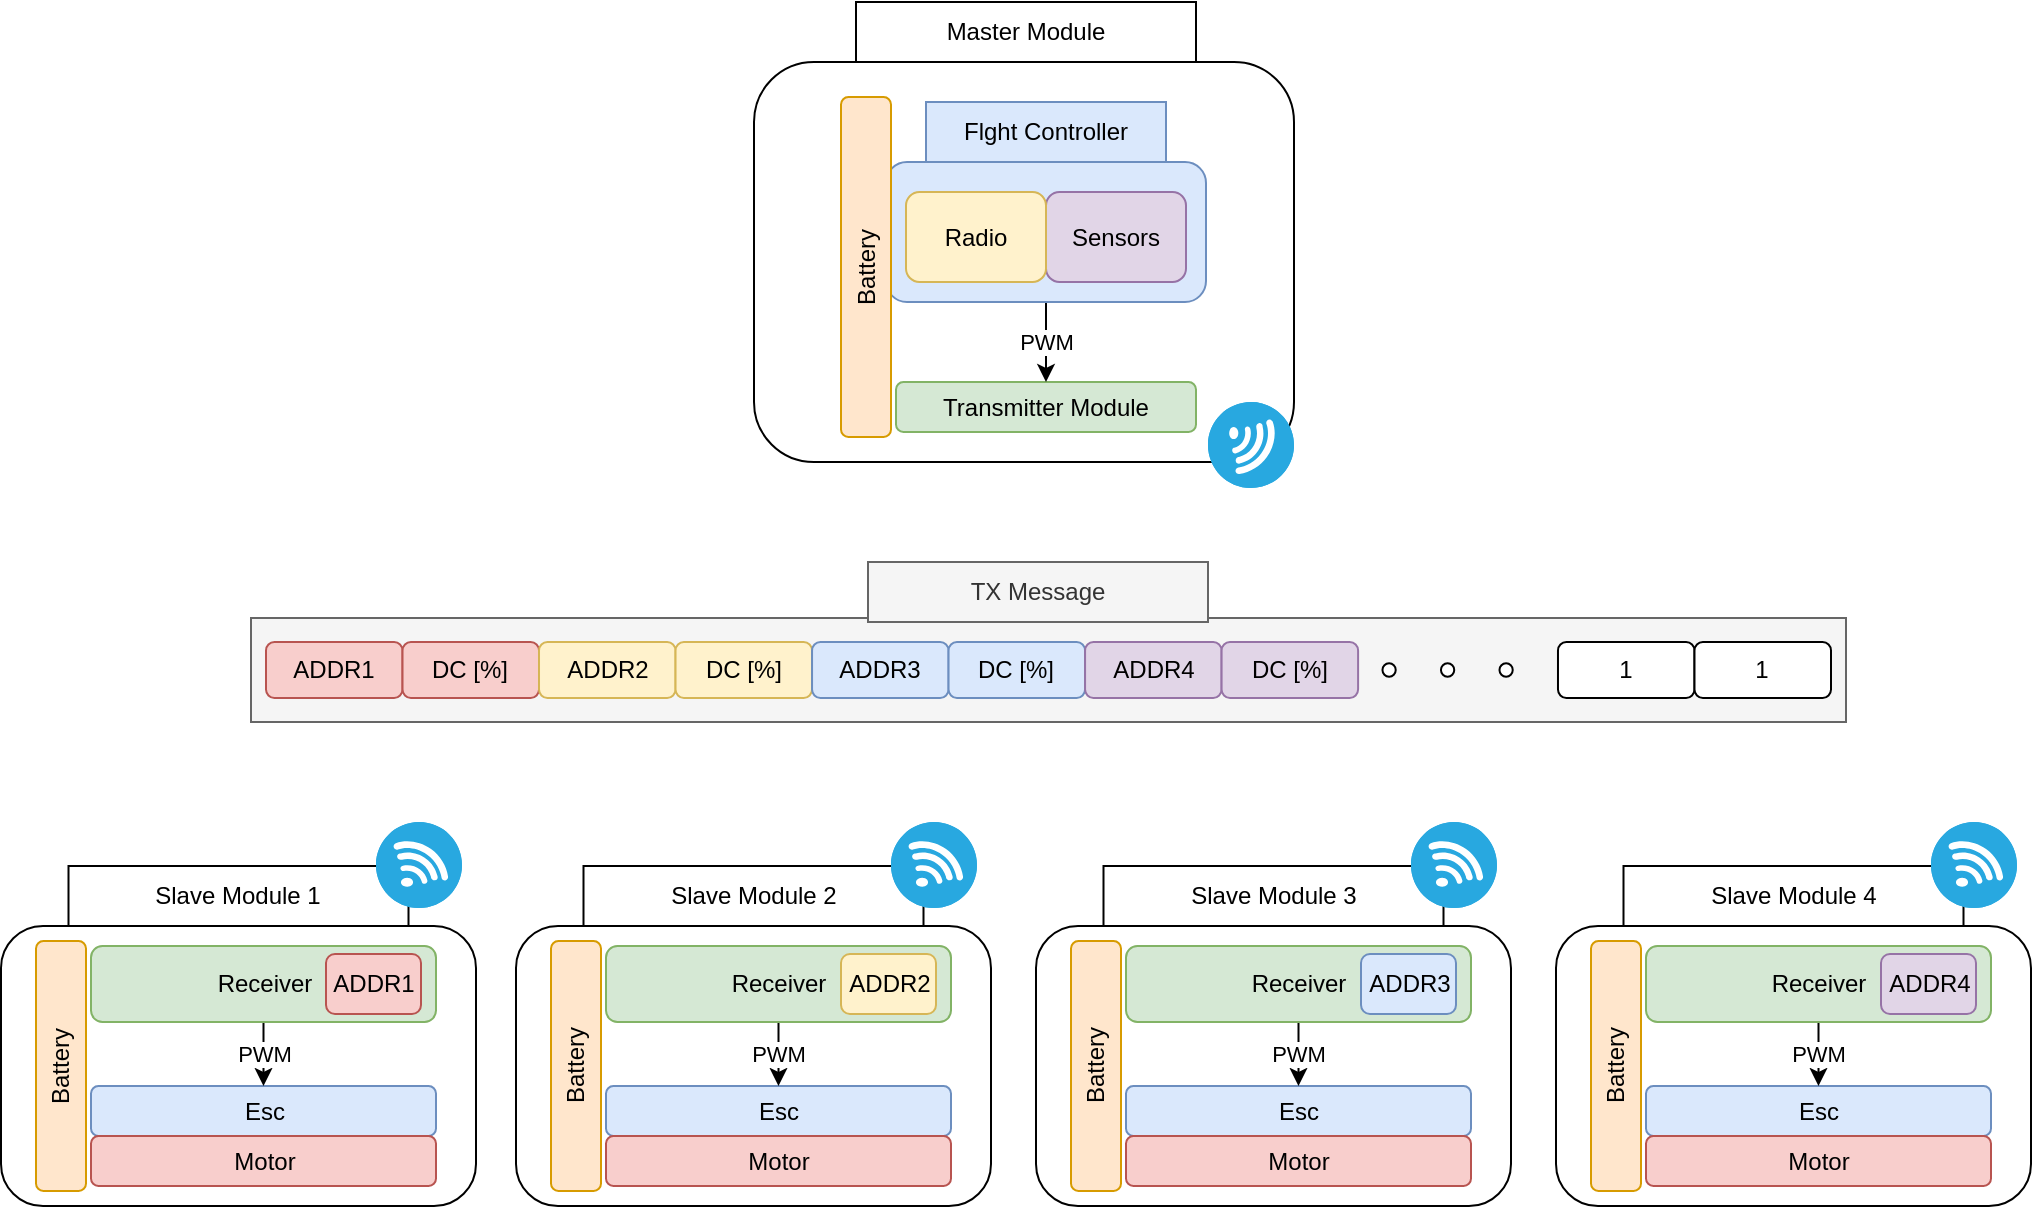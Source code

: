 <mxfile version="21.2.2" type="github">
  <diagram name="Pagina-1" id="vlm6lB6ihGMq4pOWuhoI">
    <mxGraphModel dx="1221" dy="668" grid="0" gridSize="10" guides="1" tooltips="1" connect="1" arrows="1" fold="1" page="1" pageScale="1" pageWidth="1169" pageHeight="827" math="0" shadow="0">
      <root>
        <mxCell id="0" />
        <mxCell id="1" parent="0" />
        <mxCell id="P0oKsgv2b1vY-4PQph8e-1" value="" style="rounded=1;whiteSpace=wrap;html=1;" parent="1" vertex="1">
          <mxGeometry x="452" y="134" width="270" height="200" as="geometry" />
        </mxCell>
        <mxCell id="P0oKsgv2b1vY-4PQph8e-2" value="Master Module" style="rounded=0;whiteSpace=wrap;html=1;" parent="1" vertex="1">
          <mxGeometry x="503" y="104" width="170" height="30" as="geometry" />
        </mxCell>
        <mxCell id="P0oKsgv2b1vY-4PQph8e-3" value="" style="fillColor=#28A8E0;verticalLabelPosition=bottom;sketch=0;html=1;strokeColor=#ffffff;verticalAlign=top;align=center;points=[[0.145,0.145,0],[0.5,0,0],[0.855,0.145,0],[1,0.5,0],[0.855,0.855,0],[0.5,1,0],[0.145,0.855,0],[0,0.5,0]];pointerEvents=1;shape=mxgraph.cisco_safe.compositeIcon;bgIcon=ellipse;resIcon=mxgraph.cisco_safe.capability.wireless_connection;rotation=90;" parent="1" vertex="1">
          <mxGeometry x="679" y="304" width="43" height="43" as="geometry" />
        </mxCell>
        <mxCell id="P0oKsgv2b1vY-4PQph8e-4" value="Transmitter Module" style="rounded=1;whiteSpace=wrap;html=1;fillColor=#d5e8d4;strokeColor=#82b366;" parent="1" vertex="1">
          <mxGeometry x="523" y="294" width="150" height="25" as="geometry" />
        </mxCell>
        <mxCell id="P0oKsgv2b1vY-4PQph8e-5" value="PWM" style="edgeStyle=orthogonalEdgeStyle;rounded=0;orthogonalLoop=1;jettySize=auto;html=1;exitX=0.5;exitY=1;exitDx=0;exitDy=0;entryX=0.5;entryY=0;entryDx=0;entryDy=0;" parent="1" source="P0oKsgv2b1vY-4PQph8e-7" target="P0oKsgv2b1vY-4PQph8e-4" edge="1">
          <mxGeometry relative="1" as="geometry" />
        </mxCell>
        <mxCell id="P0oKsgv2b1vY-4PQph8e-6" value="" style="group" parent="1" vertex="1" connectable="0">
          <mxGeometry x="518" y="154" width="160" height="100" as="geometry" />
        </mxCell>
        <mxCell id="P0oKsgv2b1vY-4PQph8e-7" value="" style="rounded=1;whiteSpace=wrap;html=1;fillColor=#dae8fc;strokeColor=#6c8ebf;" parent="P0oKsgv2b1vY-4PQph8e-6" vertex="1">
          <mxGeometry y="30" width="160" height="70" as="geometry" />
        </mxCell>
        <mxCell id="P0oKsgv2b1vY-4PQph8e-8" value="Sensors" style="rounded=1;whiteSpace=wrap;html=1;fillColor=#e1d5e7;strokeColor=#9673a6;" parent="P0oKsgv2b1vY-4PQph8e-6" vertex="1">
          <mxGeometry x="80" y="45" width="70" height="45" as="geometry" />
        </mxCell>
        <mxCell id="P0oKsgv2b1vY-4PQph8e-9" value="Radio" style="rounded=1;whiteSpace=wrap;html=1;fillColor=#fff2cc;strokeColor=#d6b656;" parent="P0oKsgv2b1vY-4PQph8e-6" vertex="1">
          <mxGeometry x="10" y="45" width="70" height="45" as="geometry" />
        </mxCell>
        <mxCell id="P0oKsgv2b1vY-4PQph8e-10" value="Flght Controller" style="rounded=0;whiteSpace=wrap;html=1;fillColor=#dae8fc;strokeColor=#6c8ebf;" parent="P0oKsgv2b1vY-4PQph8e-6" vertex="1">
          <mxGeometry x="20" width="120" height="30" as="geometry" />
        </mxCell>
        <mxCell id="P0oKsgv2b1vY-4PQph8e-11" value="Battery" style="rounded=1;whiteSpace=wrap;html=1;fillColor=#ffe6cc;strokeColor=#d79b00;rotation=-90;" parent="1" vertex="1">
          <mxGeometry x="423" y="224" width="170" height="25" as="geometry" />
        </mxCell>
        <mxCell id="P0oKsgv2b1vY-4PQph8e-12" value="" style="group" parent="1" vertex="1" connectable="0">
          <mxGeometry x="208" y="424" width="800" height="50" as="geometry" />
        </mxCell>
        <mxCell id="P0oKsgv2b1vY-4PQph8e-13" value="" style="rounded=0;whiteSpace=wrap;html=1;fillColor=#f5f5f5;fontColor=#333333;strokeColor=#666666;" parent="P0oKsgv2b1vY-4PQph8e-12" vertex="1">
          <mxGeometry x="-7.5" y="-12" width="797.5" height="52" as="geometry" />
        </mxCell>
        <mxCell id="P0oKsgv2b1vY-4PQph8e-14" value="ADDR1" style="rounded=1;whiteSpace=wrap;html=1;fillColor=#f8cecc;strokeColor=#b85450;" parent="P0oKsgv2b1vY-4PQph8e-12" vertex="1">
          <mxGeometry width="68.255" height="28" as="geometry" />
        </mxCell>
        <mxCell id="P0oKsgv2b1vY-4PQph8e-15" value="DC [%]" style="rounded=1;whiteSpace=wrap;html=1;fillColor=#f8cecc;strokeColor=#b85450;" parent="P0oKsgv2b1vY-4PQph8e-12" vertex="1">
          <mxGeometry x="68.255" width="68.255" height="28" as="geometry" />
        </mxCell>
        <mxCell id="P0oKsgv2b1vY-4PQph8e-16" value="ADDR2" style="rounded=1;whiteSpace=wrap;html=1;fillColor=#fff2cc;strokeColor=#d6b656;" parent="P0oKsgv2b1vY-4PQph8e-12" vertex="1">
          <mxGeometry x="136.511" width="68.255" height="28" as="geometry" />
        </mxCell>
        <mxCell id="P0oKsgv2b1vY-4PQph8e-17" value="DC [%]" style="rounded=1;whiteSpace=wrap;html=1;fillColor=#fff2cc;strokeColor=#d6b656;" parent="P0oKsgv2b1vY-4PQph8e-12" vertex="1">
          <mxGeometry x="204.766" width="68.255" height="28" as="geometry" />
        </mxCell>
        <mxCell id="P0oKsgv2b1vY-4PQph8e-18" value="ADDR3" style="rounded=1;whiteSpace=wrap;html=1;fillColor=#dae8fc;strokeColor=#6c8ebf;" parent="P0oKsgv2b1vY-4PQph8e-12" vertex="1">
          <mxGeometry x="273.022" width="68.255" height="28" as="geometry" />
        </mxCell>
        <mxCell id="P0oKsgv2b1vY-4PQph8e-19" value="DC [%]" style="rounded=1;whiteSpace=wrap;html=1;fillColor=#dae8fc;strokeColor=#6c8ebf;" parent="P0oKsgv2b1vY-4PQph8e-12" vertex="1">
          <mxGeometry x="341.277" width="68.255" height="28" as="geometry" />
        </mxCell>
        <mxCell id="P0oKsgv2b1vY-4PQph8e-20" value="ADDR4" style="rounded=1;whiteSpace=wrap;html=1;fillColor=#e1d5e7;strokeColor=#9673a6;" parent="P0oKsgv2b1vY-4PQph8e-12" vertex="1">
          <mxGeometry x="409.533" width="68.255" height="28" as="geometry" />
        </mxCell>
        <mxCell id="P0oKsgv2b1vY-4PQph8e-21" value="DC [%]" style="rounded=1;whiteSpace=wrap;html=1;fillColor=#e1d5e7;strokeColor=#9673a6;" parent="P0oKsgv2b1vY-4PQph8e-12" vertex="1">
          <mxGeometry x="477.788" width="68.255" height="28" as="geometry" />
        </mxCell>
        <mxCell id="P0oKsgv2b1vY-4PQph8e-22" value="1" style="rounded=1;whiteSpace=wrap;html=1;" parent="P0oKsgv2b1vY-4PQph8e-12" vertex="1">
          <mxGeometry x="645.989" width="68.255" height="28" as="geometry" />
        </mxCell>
        <mxCell id="P0oKsgv2b1vY-4PQph8e-23" value="1" style="rounded=1;whiteSpace=wrap;html=1;" parent="P0oKsgv2b1vY-4PQph8e-12" vertex="1">
          <mxGeometry x="714.245" width="68.255" height="28" as="geometry" />
        </mxCell>
        <mxCell id="P0oKsgv2b1vY-4PQph8e-24" value="" style="ellipse;whiteSpace=wrap;html=1;aspect=fixed;" parent="P0oKsgv2b1vY-4PQph8e-12" vertex="1">
          <mxGeometry x="558.232" y="10.684" width="6.632" height="6.632" as="geometry" />
        </mxCell>
        <mxCell id="P0oKsgv2b1vY-4PQph8e-25" value="" style="ellipse;whiteSpace=wrap;html=1;aspect=fixed;" parent="P0oKsgv2b1vY-4PQph8e-12" vertex="1">
          <mxGeometry x="587.484" y="10.684" width="6.632" height="6.632" as="geometry" />
        </mxCell>
        <mxCell id="P0oKsgv2b1vY-4PQph8e-26" value="" style="ellipse;whiteSpace=wrap;html=1;aspect=fixed;" parent="P0oKsgv2b1vY-4PQph8e-12" vertex="1">
          <mxGeometry x="616.737" y="10.684" width="6.632" height="6.632" as="geometry" />
        </mxCell>
        <mxCell id="P0oKsgv2b1vY-4PQph8e-27" value="TX Message" style="rounded=0;whiteSpace=wrap;html=1;fillColor=#f5f5f5;fontColor=#333333;strokeColor=#666666;" parent="1" vertex="1">
          <mxGeometry x="509" y="384" width="170" height="30" as="geometry" />
        </mxCell>
        <mxCell id="P0oKsgv2b1vY-4PQph8e-28" value="" style="group" parent="1" vertex="1" connectable="0">
          <mxGeometry x="75.5" y="514" width="237.5" height="192" as="geometry" />
        </mxCell>
        <mxCell id="P0oKsgv2b1vY-4PQph8e-29" value="" style="rounded=1;whiteSpace=wrap;html=1;" parent="P0oKsgv2b1vY-4PQph8e-28" vertex="1">
          <mxGeometry y="52" width="237.5" height="140" as="geometry" />
        </mxCell>
        <mxCell id="P0oKsgv2b1vY-4PQph8e-30" value="Slave Module 1" style="rounded=0;whiteSpace=wrap;html=1;" parent="P0oKsgv2b1vY-4PQph8e-28" vertex="1">
          <mxGeometry x="33.75" y="22" width="170" height="30" as="geometry" />
        </mxCell>
        <mxCell id="P0oKsgv2b1vY-4PQph8e-31" value="Battery" style="rounded=1;whiteSpace=wrap;html=1;fillColor=#ffe6cc;strokeColor=#d79b00;rotation=-90;" parent="P0oKsgv2b1vY-4PQph8e-28" vertex="1">
          <mxGeometry x="-32.5" y="109.5" width="125" height="25" as="geometry" />
        </mxCell>
        <mxCell id="P0oKsgv2b1vY-4PQph8e-32" value="Esc" style="rounded=1;whiteSpace=wrap;html=1;fillColor=#dae8fc;strokeColor=#6c8ebf;" parent="P0oKsgv2b1vY-4PQph8e-28" vertex="1">
          <mxGeometry x="45" y="132" width="172.5" height="25" as="geometry" />
        </mxCell>
        <mxCell id="P0oKsgv2b1vY-4PQph8e-33" value="Motor" style="rounded=1;whiteSpace=wrap;html=1;fillColor=#f8cecc;strokeColor=#b85450;" parent="P0oKsgv2b1vY-4PQph8e-28" vertex="1">
          <mxGeometry x="45" y="157" width="172.5" height="25" as="geometry" />
        </mxCell>
        <mxCell id="P0oKsgv2b1vY-4PQph8e-34" value="PWM" style="edgeStyle=orthogonalEdgeStyle;rounded=0;orthogonalLoop=1;jettySize=auto;html=1;exitX=0.5;exitY=1;exitDx=0;exitDy=0;entryX=0.5;entryY=0;entryDx=0;entryDy=0;" parent="P0oKsgv2b1vY-4PQph8e-28" source="P0oKsgv2b1vY-4PQph8e-35" target="P0oKsgv2b1vY-4PQph8e-32" edge="1">
          <mxGeometry relative="1" as="geometry" />
        </mxCell>
        <mxCell id="P0oKsgv2b1vY-4PQph8e-35" value="Receiver" style="rounded=1;whiteSpace=wrap;html=1;fillColor=#d5e8d4;strokeColor=#82b366;align=center;" parent="P0oKsgv2b1vY-4PQph8e-28" vertex="1">
          <mxGeometry x="45" y="62" width="172.5" height="38" as="geometry" />
        </mxCell>
        <mxCell id="P0oKsgv2b1vY-4PQph8e-36" value="" style="fillColor=#28A8E0;verticalLabelPosition=bottom;sketch=0;html=1;strokeColor=#ffffff;verticalAlign=top;align=center;points=[[0.145,0.145,0],[0.5,0,0],[0.855,0.145,0],[1,0.5,0],[0.855,0.855,0],[0.5,1,0],[0.145,0.855,0],[0,0.5,0]];pointerEvents=1;shape=mxgraph.cisco_safe.compositeIcon;bgIcon=ellipse;resIcon=mxgraph.cisco_safe.capability.wireless_connection;" parent="P0oKsgv2b1vY-4PQph8e-28" vertex="1">
          <mxGeometry x="187.5" width="43" height="43" as="geometry" />
        </mxCell>
        <mxCell id="P0oKsgv2b1vY-4PQph8e-37" value="ADDR1" style="rounded=1;whiteSpace=wrap;html=1;fillColor=#f8cecc;strokeColor=#b85450;" parent="P0oKsgv2b1vY-4PQph8e-28" vertex="1">
          <mxGeometry x="162.5" y="66" width="47.5" height="30" as="geometry" />
        </mxCell>
        <mxCell id="P0oKsgv2b1vY-4PQph8e-38" value="" style="group" parent="1" vertex="1" connectable="0">
          <mxGeometry x="333" y="514" width="237.5" height="192" as="geometry" />
        </mxCell>
        <mxCell id="P0oKsgv2b1vY-4PQph8e-39" value="" style="rounded=1;whiteSpace=wrap;html=1;" parent="P0oKsgv2b1vY-4PQph8e-38" vertex="1">
          <mxGeometry y="52" width="237.5" height="140" as="geometry" />
        </mxCell>
        <mxCell id="P0oKsgv2b1vY-4PQph8e-40" value="Slave Module 2" style="rounded=0;whiteSpace=wrap;html=1;" parent="P0oKsgv2b1vY-4PQph8e-38" vertex="1">
          <mxGeometry x="33.75" y="22" width="170" height="30" as="geometry" />
        </mxCell>
        <mxCell id="P0oKsgv2b1vY-4PQph8e-41" value="Battery" style="rounded=1;whiteSpace=wrap;html=1;fillColor=#ffe6cc;strokeColor=#d79b00;rotation=-90;" parent="P0oKsgv2b1vY-4PQph8e-38" vertex="1">
          <mxGeometry x="-32.5" y="109.5" width="125" height="25" as="geometry" />
        </mxCell>
        <mxCell id="P0oKsgv2b1vY-4PQph8e-42" value="Esc" style="rounded=1;whiteSpace=wrap;html=1;fillColor=#dae8fc;strokeColor=#6c8ebf;" parent="P0oKsgv2b1vY-4PQph8e-38" vertex="1">
          <mxGeometry x="45" y="132" width="172.5" height="25" as="geometry" />
        </mxCell>
        <mxCell id="P0oKsgv2b1vY-4PQph8e-43" value="Motor" style="rounded=1;whiteSpace=wrap;html=1;fillColor=#f8cecc;strokeColor=#b85450;" parent="P0oKsgv2b1vY-4PQph8e-38" vertex="1">
          <mxGeometry x="45" y="157" width="172.5" height="25" as="geometry" />
        </mxCell>
        <mxCell id="P0oKsgv2b1vY-4PQph8e-44" value="PWM" style="edgeStyle=orthogonalEdgeStyle;rounded=0;orthogonalLoop=1;jettySize=auto;html=1;exitX=0.5;exitY=1;exitDx=0;exitDy=0;entryX=0.5;entryY=0;entryDx=0;entryDy=0;" parent="P0oKsgv2b1vY-4PQph8e-38" source="P0oKsgv2b1vY-4PQph8e-45" target="P0oKsgv2b1vY-4PQph8e-42" edge="1">
          <mxGeometry relative="1" as="geometry" />
        </mxCell>
        <mxCell id="P0oKsgv2b1vY-4PQph8e-45" value="Receiver" style="rounded=1;whiteSpace=wrap;html=1;fillColor=#d5e8d4;strokeColor=#82b366;align=center;" parent="P0oKsgv2b1vY-4PQph8e-38" vertex="1">
          <mxGeometry x="45" y="62" width="172.5" height="38" as="geometry" />
        </mxCell>
        <mxCell id="P0oKsgv2b1vY-4PQph8e-46" value="" style="fillColor=#28A8E0;verticalLabelPosition=bottom;sketch=0;html=1;strokeColor=#ffffff;verticalAlign=top;align=center;points=[[0.145,0.145,0],[0.5,0,0],[0.855,0.145,0],[1,0.5,0],[0.855,0.855,0],[0.5,1,0],[0.145,0.855,0],[0,0.5,0]];pointerEvents=1;shape=mxgraph.cisco_safe.compositeIcon;bgIcon=ellipse;resIcon=mxgraph.cisco_safe.capability.wireless_connection;" parent="P0oKsgv2b1vY-4PQph8e-38" vertex="1">
          <mxGeometry x="187.5" width="43" height="43" as="geometry" />
        </mxCell>
        <mxCell id="P0oKsgv2b1vY-4PQph8e-47" value="ADDR2" style="rounded=1;whiteSpace=wrap;html=1;fillColor=#fff2cc;strokeColor=#d6b656;" parent="P0oKsgv2b1vY-4PQph8e-38" vertex="1">
          <mxGeometry x="162.5" y="66" width="47.5" height="30" as="geometry" />
        </mxCell>
        <mxCell id="P0oKsgv2b1vY-4PQph8e-48" value="" style="group" parent="1" vertex="1" connectable="0">
          <mxGeometry x="593" y="514" width="237.5" height="192" as="geometry" />
        </mxCell>
        <mxCell id="P0oKsgv2b1vY-4PQph8e-49" value="" style="rounded=1;whiteSpace=wrap;html=1;" parent="P0oKsgv2b1vY-4PQph8e-48" vertex="1">
          <mxGeometry y="52" width="237.5" height="140" as="geometry" />
        </mxCell>
        <mxCell id="P0oKsgv2b1vY-4PQph8e-50" value="Slave Module 3" style="rounded=0;whiteSpace=wrap;html=1;" parent="P0oKsgv2b1vY-4PQph8e-48" vertex="1">
          <mxGeometry x="33.75" y="22" width="170" height="30" as="geometry" />
        </mxCell>
        <mxCell id="P0oKsgv2b1vY-4PQph8e-51" value="Battery" style="rounded=1;whiteSpace=wrap;html=1;fillColor=#ffe6cc;strokeColor=#d79b00;rotation=-90;" parent="P0oKsgv2b1vY-4PQph8e-48" vertex="1">
          <mxGeometry x="-32.5" y="109.5" width="125" height="25" as="geometry" />
        </mxCell>
        <mxCell id="P0oKsgv2b1vY-4PQph8e-52" value="Esc" style="rounded=1;whiteSpace=wrap;html=1;fillColor=#dae8fc;strokeColor=#6c8ebf;" parent="P0oKsgv2b1vY-4PQph8e-48" vertex="1">
          <mxGeometry x="45" y="132" width="172.5" height="25" as="geometry" />
        </mxCell>
        <mxCell id="P0oKsgv2b1vY-4PQph8e-53" value="Motor" style="rounded=1;whiteSpace=wrap;html=1;fillColor=#f8cecc;strokeColor=#b85450;" parent="P0oKsgv2b1vY-4PQph8e-48" vertex="1">
          <mxGeometry x="45" y="157" width="172.5" height="25" as="geometry" />
        </mxCell>
        <mxCell id="P0oKsgv2b1vY-4PQph8e-54" value="PWM" style="edgeStyle=orthogonalEdgeStyle;rounded=0;orthogonalLoop=1;jettySize=auto;html=1;exitX=0.5;exitY=1;exitDx=0;exitDy=0;entryX=0.5;entryY=0;entryDx=0;entryDy=0;" parent="P0oKsgv2b1vY-4PQph8e-48" source="P0oKsgv2b1vY-4PQph8e-55" target="P0oKsgv2b1vY-4PQph8e-52" edge="1">
          <mxGeometry relative="1" as="geometry" />
        </mxCell>
        <mxCell id="P0oKsgv2b1vY-4PQph8e-55" value="Receiver" style="rounded=1;whiteSpace=wrap;html=1;fillColor=#d5e8d4;strokeColor=#82b366;align=center;" parent="P0oKsgv2b1vY-4PQph8e-48" vertex="1">
          <mxGeometry x="45" y="62" width="172.5" height="38" as="geometry" />
        </mxCell>
        <mxCell id="P0oKsgv2b1vY-4PQph8e-56" value="" style="fillColor=#28A8E0;verticalLabelPosition=bottom;sketch=0;html=1;strokeColor=#ffffff;verticalAlign=top;align=center;points=[[0.145,0.145,0],[0.5,0,0],[0.855,0.145,0],[1,0.5,0],[0.855,0.855,0],[0.5,1,0],[0.145,0.855,0],[0,0.5,0]];pointerEvents=1;shape=mxgraph.cisco_safe.compositeIcon;bgIcon=ellipse;resIcon=mxgraph.cisco_safe.capability.wireless_connection;" parent="P0oKsgv2b1vY-4PQph8e-48" vertex="1">
          <mxGeometry x="187.5" width="43" height="43" as="geometry" />
        </mxCell>
        <mxCell id="P0oKsgv2b1vY-4PQph8e-57" value="ADDR3" style="rounded=1;whiteSpace=wrap;html=1;fillColor=#dae8fc;strokeColor=#6c8ebf;" parent="P0oKsgv2b1vY-4PQph8e-48" vertex="1">
          <mxGeometry x="162.5" y="66" width="47.5" height="30" as="geometry" />
        </mxCell>
        <mxCell id="P0oKsgv2b1vY-4PQph8e-58" value="" style="group" parent="1" vertex="1" connectable="0">
          <mxGeometry x="853" y="514" width="237.5" height="192" as="geometry" />
        </mxCell>
        <mxCell id="P0oKsgv2b1vY-4PQph8e-59" value="" style="rounded=1;whiteSpace=wrap;html=1;" parent="P0oKsgv2b1vY-4PQph8e-58" vertex="1">
          <mxGeometry y="52" width="237.5" height="140" as="geometry" />
        </mxCell>
        <mxCell id="P0oKsgv2b1vY-4PQph8e-60" value="Slave Module 4" style="rounded=0;whiteSpace=wrap;html=1;" parent="P0oKsgv2b1vY-4PQph8e-58" vertex="1">
          <mxGeometry x="33.75" y="22" width="170" height="30" as="geometry" />
        </mxCell>
        <mxCell id="P0oKsgv2b1vY-4PQph8e-61" value="Battery" style="rounded=1;whiteSpace=wrap;html=1;fillColor=#ffe6cc;strokeColor=#d79b00;rotation=-90;" parent="P0oKsgv2b1vY-4PQph8e-58" vertex="1">
          <mxGeometry x="-32.5" y="109.5" width="125" height="25" as="geometry" />
        </mxCell>
        <mxCell id="P0oKsgv2b1vY-4PQph8e-62" value="Esc" style="rounded=1;whiteSpace=wrap;html=1;fillColor=#dae8fc;strokeColor=#6c8ebf;" parent="P0oKsgv2b1vY-4PQph8e-58" vertex="1">
          <mxGeometry x="45" y="132" width="172.5" height="25" as="geometry" />
        </mxCell>
        <mxCell id="P0oKsgv2b1vY-4PQph8e-63" value="Motor" style="rounded=1;whiteSpace=wrap;html=1;fillColor=#f8cecc;strokeColor=#b85450;" parent="P0oKsgv2b1vY-4PQph8e-58" vertex="1">
          <mxGeometry x="45" y="157" width="172.5" height="25" as="geometry" />
        </mxCell>
        <mxCell id="P0oKsgv2b1vY-4PQph8e-64" value="PWM" style="edgeStyle=orthogonalEdgeStyle;rounded=0;orthogonalLoop=1;jettySize=auto;html=1;exitX=0.5;exitY=1;exitDx=0;exitDy=0;entryX=0.5;entryY=0;entryDx=0;entryDy=0;" parent="P0oKsgv2b1vY-4PQph8e-58" source="P0oKsgv2b1vY-4PQph8e-65" target="P0oKsgv2b1vY-4PQph8e-62" edge="1">
          <mxGeometry relative="1" as="geometry" />
        </mxCell>
        <mxCell id="P0oKsgv2b1vY-4PQph8e-65" value="Receiver" style="rounded=1;whiteSpace=wrap;html=1;fillColor=#d5e8d4;strokeColor=#82b366;align=center;" parent="P0oKsgv2b1vY-4PQph8e-58" vertex="1">
          <mxGeometry x="45" y="62" width="172.5" height="38" as="geometry" />
        </mxCell>
        <mxCell id="P0oKsgv2b1vY-4PQph8e-66" value="" style="fillColor=#28A8E0;verticalLabelPosition=bottom;sketch=0;html=1;strokeColor=#ffffff;verticalAlign=top;align=center;points=[[0.145,0.145,0],[0.5,0,0],[0.855,0.145,0],[1,0.5,0],[0.855,0.855,0],[0.5,1,0],[0.145,0.855,0],[0,0.5,0]];pointerEvents=1;shape=mxgraph.cisco_safe.compositeIcon;bgIcon=ellipse;resIcon=mxgraph.cisco_safe.capability.wireless_connection;" parent="P0oKsgv2b1vY-4PQph8e-58" vertex="1">
          <mxGeometry x="187.5" width="43" height="43" as="geometry" />
        </mxCell>
        <mxCell id="P0oKsgv2b1vY-4PQph8e-67" value="ADDR4" style="rounded=1;whiteSpace=wrap;html=1;fillColor=#e1d5e7;strokeColor=#9673a6;" parent="P0oKsgv2b1vY-4PQph8e-58" vertex="1">
          <mxGeometry x="162.5" y="66" width="47.5" height="30" as="geometry" />
        </mxCell>
      </root>
    </mxGraphModel>
  </diagram>
</mxfile>
